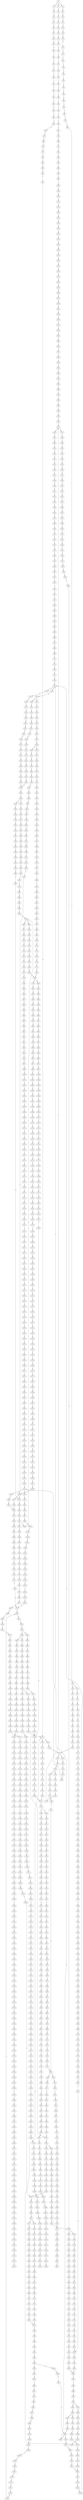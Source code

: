 strict digraph  {
	S0 -> S1 [ label = T ];
	S0 -> S2 [ label = G ];
	S0 -> S3 [ label = C ];
	S1 -> S4 [ label = C ];
	S2 -> S5 [ label = C ];
	S3 -> S6 [ label = C ];
	S4 -> S7 [ label = T ];
	S5 -> S8 [ label = A ];
	S6 -> S9 [ label = A ];
	S7 -> S10 [ label = C ];
	S8 -> S11 [ label = G ];
	S9 -> S12 [ label = G ];
	S10 -> S13 [ label = T ];
	S11 -> S14 [ label = T ];
	S12 -> S15 [ label = T ];
	S13 -> S16 [ label = C ];
	S14 -> S17 [ label = C ];
	S15 -> S18 [ label = C ];
	S16 -> S19 [ label = T ];
	S17 -> S20 [ label = C ];
	S18 -> S21 [ label = G ];
	S19 -> S22 [ label = C ];
	S20 -> S23 [ label = T ];
	S21 -> S24 [ label = T ];
	S22 -> S25 [ label = G ];
	S23 -> S26 [ label = G ];
	S24 -> S27 [ label = G ];
	S25 -> S28 [ label = G ];
	S26 -> S29 [ label = C ];
	S27 -> S30 [ label = C ];
	S28 -> S31 [ label = T ];
	S29 -> S32 [ label = G ];
	S30 -> S33 [ label = C ];
	S31 -> S34 [ label = C ];
	S32 -> S35 [ label = G ];
	S33 -> S36 [ label = A ];
	S34 -> S37 [ label = T ];
	S35 -> S38 [ label = C ];
	S36 -> S39 [ label = C ];
	S37 -> S40 [ label = C ];
	S38 -> S41 [ label = C ];
	S39 -> S42 [ label = G ];
	S40 -> S43 [ label = G ];
	S41 -> S44 [ label = T ];
	S42 -> S45 [ label = A ];
	S43 -> S46 [ label = G ];
	S44 -> S47 [ label = G ];
	S45 -> S48 [ label = G ];
	S46 -> S49 [ label = T ];
	S47 -> S50 [ label = T ];
	S48 -> S51 [ label = T ];
	S49 -> S52 [ label = T ];
	S50 -> S53 [ label = G ];
	S51 -> S54 [ label = G ];
	S52 -> S55 [ label = C ];
	S53 -> S56 [ label = C ];
	S54 -> S57 [ label = T ];
	S55 -> S58 [ label = A ];
	S56 -> S59 [ label = T ];
	S57 -> S60 [ label = C ];
	S58 -> S61 [ label = A ];
	S59 -> S62 [ label = A ];
	S60 -> S63 [ label = T ];
	S61 -> S64 [ label = G ];
	S62 -> S65 [ label = C ];
	S63 -> S66 [ label = T ];
	S63 -> S67 [ label = C ];
	S64 -> S68 [ label = A ];
	S65 -> S69 [ label = C ];
	S66 -> S70 [ label = C ];
	S67 -> S71 [ label = C ];
	S68 -> S72 [ label = C ];
	S69 -> S73 [ label = T ];
	S70 -> S74 [ label = G ];
	S71 -> S75 [ label = G ];
	S72 -> S76 [ label = C ];
	S73 -> S77 [ label = G ];
	S74 -> S78 [ label = G ];
	S75 -> S79 [ label = T ];
	S76 -> S80 [ label = T ];
	S77 -> S81 [ label = T ];
	S78 -> S82 [ label = T ];
	S79 -> S83 [ label = T ];
	S80 -> S84 [ label = T ];
	S81 -> S85 [ label = C ];
	S82 -> S86 [ label = C ];
	S83 -> S87 [ label = C ];
	S84 -> S88 [ label = T ];
	S85 -> S89 [ label = C ];
	S86 -> S90 [ label = C ];
	S87 -> S91 [ label = C ];
	S88 -> S92 [ label = T ];
	S89 -> S93 [ label = T ];
	S90 -> S94 [ label = T ];
	S91 -> S95 [ label = T ];
	S92 -> S96 [ label = T ];
	S93 -> S97 [ label = T ];
	S94 -> S98 [ label = T ];
	S95 -> S99 [ label = T ];
	S96 -> S100 [ label = G ];
	S97 -> S101 [ label = G ];
	S98 -> S102 [ label = G ];
	S99 -> S103 [ label = A ];
	S100 -> S104 [ label = A ];
	S101 -> S105 [ label = A ];
	S101 -> S106 [ label = T ];
	S102 -> S107 [ label = A ];
	S103 -> S108 [ label = A ];
	S104 -> S109 [ label = A ];
	S105 -> S110 [ label = A ];
	S106 -> S111 [ label = A ];
	S107 -> S112 [ label = A ];
	S108 -> S113 [ label = A ];
	S109 -> S114 [ label = C ];
	S110 -> S115 [ label = C ];
	S111 -> S116 [ label = G ];
	S112 -> S115 [ label = C ];
	S113 -> S117 [ label = C ];
	S114 -> S118 [ label = A ];
	S115 -> S119 [ label = T ];
	S115 -> S120 [ label = A ];
	S116 -> S121 [ label = G ];
	S117 -> S122 [ label = A ];
	S118 -> S123 [ label = G ];
	S119 -> S124 [ label = T ];
	S120 -> S125 [ label = G ];
	S121 -> S126 [ label = A ];
	S122 -> S127 [ label = G ];
	S123 -> S128 [ label = T ];
	S124 -> S129 [ label = C ];
	S125 -> S130 [ label = G ];
	S126 -> S131 [ label = G ];
	S127 -> S132 [ label = G ];
	S128 -> S133 [ label = T ];
	S129 -> S134 [ label = A ];
	S130 -> S135 [ label = G ];
	S130 -> S136 [ label = T ];
	S131 -> S137 [ label = A ];
	S132 -> S138 [ label = T ];
	S133 -> S139 [ label = G ];
	S134 -> S140 [ label = A ];
	S135 -> S141 [ label = T ];
	S136 -> S142 [ label = C ];
	S137 -> S143 [ label = G ];
	S138 -> S144 [ label = C ];
	S139 -> S145 [ label = A ];
	S140 -> S146 [ label = C ];
	S141 -> S147 [ label = C ];
	S142 -> S148 [ label = C ];
	S143 -> S149 [ label = G ];
	S144 -> S150 [ label = T ];
	S145 -> S151 [ label = C ];
	S146 -> S152 [ label = C ];
	S146 -> S153 [ label = T ];
	S147 -> S154 [ label = C ];
	S148 -> S155 [ label = C ];
	S149 -> S156 [ label = T ];
	S150 -> S157 [ label = C ];
	S151 -> S158 [ label = T ];
	S152 -> S159 [ label = G ];
	S153 -> S160 [ label = G ];
	S154 -> S161 [ label = G ];
	S155 -> S162 [ label = T ];
	S156 -> S163 [ label = C ];
	S157 -> S164 [ label = T ];
	S158 -> S165 [ label = G ];
	S159 -> S166 [ label = G ];
	S160 -> S167 [ label = G ];
	S160 -> S168 [ label = C ];
	S161 -> S169 [ label = C ];
	S162 -> S170 [ label = T ];
	S163 -> S171 [ label = C ];
	S164 -> S172 [ label = C ];
	S165 -> S173 [ label = T ];
	S166 -> S174 [ label = C ];
	S167 -> S175 [ label = C ];
	S168 -> S176 [ label = C ];
	S169 -> S177 [ label = C ];
	S170 -> S178 [ label = C ];
	S171 -> S179 [ label = C ];
	S172 -> S180 [ label = C ];
	S173 -> S181 [ label = A ];
	S174 -> S182 [ label = C ];
	S175 -> S183 [ label = C ];
	S176 -> S184 [ label = C ];
	S177 -> S185 [ label = G ];
	S178 -> S186 [ label = T ];
	S178 -> S187 [ label = G ];
	S179 -> S188 [ label = A ];
	S179 -> S189 [ label = G ];
	S180 -> S190 [ label = G ];
	S181 -> S191 [ label = C ];
	S182 -> S192 [ label = C ];
	S183 -> S193 [ label = C ];
	S184 -> S194 [ label = T ];
	S185 -> S195 [ label = C ];
	S185 -> S196 [ label = G ];
	S186 -> S197 [ label = C ];
	S187 -> S198 [ label = C ];
	S188 -> S199 [ label = G ];
	S189 -> S200 [ label = G ];
	S190 -> S201 [ label = T ];
	S191 -> S202 [ label = A ];
	S192 -> S203 [ label = A ];
	S193 -> S204 [ label = A ];
	S194 -> S205 [ label = A ];
	S195 -> S206 [ label = A ];
	S196 -> S207 [ label = A ];
	S197 -> S208 [ label = G ];
	S198 -> S209 [ label = A ];
	S199 -> S210 [ label = A ];
	S200 -> S211 [ label = A ];
	S201 -> S212 [ label = A ];
	S202 -> S213 [ label = C ];
	S203 -> S214 [ label = G ];
	S204 -> S215 [ label = G ];
	S205 -> S216 [ label = G ];
	S206 -> S217 [ label = C ];
	S207 -> S218 [ label = A ];
	S208 -> S219 [ label = T ];
	S209 -> S220 [ label = C ];
	S210 -> S221 [ label = G ];
	S211 -> S222 [ label = G ];
	S212 -> S223 [ label = C ];
	S213 -> S224 [ label = T ];
	S214 -> S225 [ label = T ];
	S215 -> S226 [ label = G ];
	S216 -> S227 [ label = G ];
	S217 -> S228 [ label = G ];
	S218 -> S229 [ label = C ];
	S219 -> S230 [ label = A ];
	S220 -> S231 [ label = G ];
	S221 -> S232 [ label = C ];
	S222 -> S233 [ label = G ];
	S223 -> S234 [ label = A ];
	S224 -> S235 [ label = T ];
	S225 -> S236 [ label = T ];
	S226 -> S237 [ label = T ];
	S227 -> S238 [ label = T ];
	S228 -> S239 [ label = C ];
	S229 -> S240 [ label = T ];
	S230 -> S241 [ label = C ];
	S231 -> S242 [ label = T ];
	S232 -> S243 [ label = C ];
	S233 -> S244 [ label = C ];
	S234 -> S245 [ label = T ];
	S235 -> S246 [ label = G ];
	S236 -> S247 [ label = G ];
	S237 -> S248 [ label = G ];
	S238 -> S249 [ label = G ];
	S239 -> S250 [ label = G ];
	S240 -> S251 [ label = G ];
	S241 -> S252 [ label = G ];
	S242 -> S253 [ label = G ];
	S243 -> S254 [ label = A ];
	S244 -> S255 [ label = G ];
	S245 -> S256 [ label = G ];
	S246 -> S257 [ label = G ];
	S247 -> S258 [ label = T ];
	S248 -> S259 [ label = C ];
	S248 -> S260 [ label = G ];
	S249 -> S261 [ label = T ];
	S250 -> S262 [ label = C ];
	S251 -> S263 [ label = C ];
	S252 -> S264 [ label = G ];
	S253 -> S265 [ label = G ];
	S254 -> S266 [ label = C ];
	S255 -> S267 [ label = T ];
	S256 -> S268 [ label = G ];
	S257 -> S269 [ label = A ];
	S258 -> S270 [ label = G ];
	S259 -> S271 [ label = G ];
	S260 -> S272 [ label = G ];
	S261 -> S273 [ label = G ];
	S262 -> S274 [ label = A ];
	S263 -> S275 [ label = A ];
	S264 -> S276 [ label = C ];
	S265 -> S277 [ label = C ];
	S266 -> S278 [ label = G ];
	S267 -> S279 [ label = G ];
	S268 -> S280 [ label = C ];
	S269 -> S281 [ label = G ];
	S270 -> S282 [ label = C ];
	S271 -> S283 [ label = C ];
	S272 -> S284 [ label = C ];
	S273 -> S285 [ label = C ];
	S274 -> S286 [ label = G ];
	S275 -> S287 [ label = A ];
	S276 -> S288 [ label = T ];
	S277 -> S289 [ label = G ];
	S278 -> S290 [ label = G ];
	S279 -> S291 [ label = G ];
	S280 -> S292 [ label = G ];
	S281 -> S293 [ label = A ];
	S282 -> S294 [ label = G ];
	S283 -> S295 [ label = G ];
	S284 -> S296 [ label = T ];
	S285 -> S297 [ label = G ];
	S286 -> S298 [ label = C ];
	S287 -> S299 [ label = C ];
	S288 -> S300 [ label = A ];
	S289 -> S301 [ label = T ];
	S290 -> S302 [ label = T ];
	S291 -> S303 [ label = T ];
	S292 -> S304 [ label = C ];
	S293 -> S305 [ label = C ];
	S294 -> S306 [ label = T ];
	S295 -> S307 [ label = T ];
	S296 -> S308 [ label = T ];
	S297 -> S309 [ label = T ];
	S298 -> S310 [ label = C ];
	S299 -> S311 [ label = C ];
	S300 -> S312 [ label = C ];
	S301 -> S313 [ label = C ];
	S302 -> S314 [ label = T ];
	S303 -> S315 [ label = A ];
	S304 -> S316 [ label = C ];
	S305 -> S317 [ label = C ];
	S306 -> S318 [ label = C ];
	S307 -> S319 [ label = C ];
	S308 -> S320 [ label = C ];
	S309 -> S321 [ label = C ];
	S310 -> S322 [ label = G ];
	S311 -> S323 [ label = A ];
	S312 -> S324 [ label = T ];
	S313 -> S325 [ label = C ];
	S314 -> S326 [ label = A ];
	S315 -> S327 [ label = T ];
	S316 -> S328 [ label = C ];
	S317 -> S329 [ label = C ];
	S318 -> S330 [ label = G ];
	S319 -> S331 [ label = G ];
	S320 -> S332 [ label = G ];
	S321 -> S333 [ label = G ];
	S322 -> S334 [ label = G ];
	S323 -> S335 [ label = G ];
	S324 -> S336 [ label = G ];
	S325 -> S337 [ label = C ];
	S326 -> S338 [ label = C ];
	S327 -> S339 [ label = G ];
	S328 -> S340 [ label = C ];
	S329 -> S341 [ label = C ];
	S330 -> S342 [ label = A ];
	S331 -> S343 [ label = T ];
	S332 -> S344 [ label = A ];
	S333 -> S342 [ label = A ];
	S334 -> S345 [ label = C ];
	S334 -> S346 [ label = T ];
	S335 -> S347 [ label = A ];
	S336 -> S348 [ label = G ];
	S337 -> S349 [ label = C ];
	S338 -> S350 [ label = T ];
	S339 -> S351 [ label = A ];
	S340 -> S352 [ label = C ];
	S341 -> S353 [ label = C ];
	S342 -> S354 [ label = A ];
	S343 -> S355 [ label = G ];
	S344 -> S356 [ label = A ];
	S345 -> S357 [ label = A ];
	S346 -> S358 [ label = G ];
	S347 -> S359 [ label = A ];
	S348 -> S360 [ label = T ];
	S349 -> S361 [ label = A ];
	S350 -> S362 [ label = G ];
	S351 -> S363 [ label = G ];
	S352 -> S364 [ label = A ];
	S353 -> S365 [ label = C ];
	S354 -> S366 [ label = C ];
	S355 -> S367 [ label = C ];
	S356 -> S368 [ label = C ];
	S357 -> S369 [ label = C ];
	S358 -> S370 [ label = G ];
	S359 -> S371 [ label = C ];
	S360 -> S372 [ label = G ];
	S361 -> S373 [ label = C ];
	S362 -> S374 [ label = C ];
	S363 -> S375 [ label = C ];
	S364 -> S376 [ label = C ];
	S365 -> S377 [ label = T ];
	S366 -> S378 [ label = C ];
	S366 -> S379 [ label = A ];
	S367 -> S380 [ label = A ];
	S368 -> S381 [ label = A ];
	S369 -> S382 [ label = T ];
	S370 -> S383 [ label = A ];
	S371 -> S384 [ label = A ];
	S372 -> S385 [ label = C ];
	S373 -> S386 [ label = T ];
	S374 -> S387 [ label = A ];
	S375 -> S388 [ label = G ];
	S376 -> S389 [ label = T ];
	S377 -> S390 [ label = T ];
	S378 -> S391 [ label = T ];
	S379 -> S392 [ label = C ];
	S380 -> S393 [ label = T ];
	S381 -> S394 [ label = C ];
	S382 -> S395 [ label = T ];
	S383 -> S396 [ label = A ];
	S384 -> S397 [ label = G ];
	S385 -> S398 [ label = T ];
	S386 -> S399 [ label = T ];
	S387 -> S400 [ label = G ];
	S388 -> S401 [ label = G ];
	S389 -> S402 [ label = T ];
	S390 -> S403 [ label = C ];
	S391 -> S404 [ label = T ];
	S392 -> S405 [ label = C ];
	S393 -> S406 [ label = C ];
	S394 -> S407 [ label = G ];
	S395 -> S408 [ label = C ];
	S396 -> S409 [ label = G ];
	S397 -> S410 [ label = C ];
	S398 -> S411 [ label = A ];
	S399 -> S412 [ label = G ];
	S400 -> S413 [ label = A ];
	S401 -> S414 [ label = T ];
	S402 -> S415 [ label = T ];
	S403 -> S416 [ label = A ];
	S404 -> S417 [ label = C ];
	S405 -> S418 [ label = C ];
	S406 -> S419 [ label = C ];
	S407 -> S420 [ label = C ];
	S408 -> S421 [ label = A ];
	S409 -> S422 [ label = A ];
	S410 -> S423 [ label = C ];
	S411 -> S424 [ label = C ];
	S412 -> S425 [ label = A ];
	S413 -> S426 [ label = C ];
	S414 -> S427 [ label = C ];
	S415 -> S428 [ label = A ];
	S416 -> S429 [ label = G ];
	S417 -> S430 [ label = G ];
	S418 -> S431 [ label = G ];
	S419 -> S432 [ label = G ];
	S420 -> S433 [ label = G ];
	S421 -> S434 [ label = G ];
	S422 -> S435 [ label = A ];
	S423 -> S436 [ label = G ];
	S424 -> S437 [ label = T ];
	S425 -> S438 [ label = G ];
	S426 -> S439 [ label = G ];
	S427 -> S440 [ label = G ];
	S428 -> S441 [ label = G ];
	S429 -> S442 [ label = A ];
	S430 -> S443 [ label = T ];
	S431 -> S444 [ label = T ];
	S432 -> S445 [ label = C ];
	S433 -> S446 [ label = C ];
	S434 -> S447 [ label = C ];
	S435 -> S448 [ label = C ];
	S436 -> S449 [ label = T ];
	S437 -> S450 [ label = G ];
	S438 -> S451 [ label = C ];
	S439 -> S452 [ label = G ];
	S440 -> S453 [ label = C ];
	S441 -> S454 [ label = C ];
	S442 -> S455 [ label = G ];
	S443 -> S456 [ label = A ];
	S444 -> S457 [ label = A ];
	S445 -> S458 [ label = A ];
	S446 -> S459 [ label = A ];
	S447 -> S460 [ label = C ];
	S448 -> S461 [ label = G ];
	S449 -> S462 [ label = C ];
	S450 -> S463 [ label = T ];
	S451 -> S464 [ label = C ];
	S452 -> S465 [ label = A ];
	S453 -> S466 [ label = A ];
	S454 -> S467 [ label = C ];
	S455 -> S468 [ label = G ];
	S456 -> S469 [ label = C ];
	S457 -> S470 [ label = C ];
	S458 -> S471 [ label = C ];
	S459 -> S472 [ label = C ];
	S460 -> S473 [ label = G ];
	S461 -> S474 [ label = G ];
	S462 -> S475 [ label = C ];
	S463 -> S476 [ label = A ];
	S464 -> S477 [ label = G ];
	S465 -> S478 [ label = C ];
	S466 -> S479 [ label = C ];
	S467 -> S480 [ label = G ];
	S468 -> S481 [ label = T ];
	S469 -> S482 [ label = T ];
	S470 -> S483 [ label = G ];
	S471 -> S484 [ label = G ];
	S472 -> S485 [ label = G ];
	S473 -> S486 [ label = C ];
	S474 -> S487 [ label = C ];
	S475 -> S488 [ label = T ];
	S476 -> S489 [ label = A ];
	S477 -> S490 [ label = C ];
	S478 -> S491 [ label = A ];
	S479 -> S492 [ label = G ];
	S480 -> S493 [ label = T ];
	S481 -> S494 [ label = C ];
	S482 -> S495 [ label = T ];
	S483 -> S496 [ label = T ];
	S484 -> S497 [ label = T ];
	S485 -> S498 [ label = T ];
	S486 -> S499 [ label = C ];
	S487 -> S500 [ label = A ];
	S488 -> S501 [ label = C ];
	S489 -> S502 [ label = C ];
	S490 -> S503 [ label = C ];
	S491 -> S504 [ label = C ];
	S492 -> S505 [ label = C ];
	S493 -> S506 [ label = C ];
	S494 -> S507 [ label = C ];
	S495 -> S508 [ label = C ];
	S496 -> S509 [ label = C ];
	S497 -> S510 [ label = C ];
	S498 -> S511 [ label = C ];
	S499 -> S512 [ label = C ];
	S500 -> S513 [ label = C ];
	S501 -> S514 [ label = T ];
	S502 -> S515 [ label = A ];
	S503 -> S516 [ label = C ];
	S504 -> S517 [ label = A ];
	S505 -> S518 [ label = G ];
	S506 -> S519 [ label = C ];
	S507 -> S520 [ label = C ];
	S508 -> S521 [ label = A ];
	S509 -> S522 [ label = C ];
	S510 -> S523 [ label = G ];
	S511 -> S524 [ label = C ];
	S512 -> S525 [ label = C ];
	S513 -> S526 [ label = C ];
	S513 -> S527 [ label = T ];
	S514 -> S528 [ label = G ];
	S515 -> S529 [ label = C ];
	S516 -> S530 [ label = C ];
	S517 -> S531 [ label = C ];
	S518 -> S532 [ label = C ];
	S519 -> S533 [ label = C ];
	S520 -> S534 [ label = T ];
	S521 -> S535 [ label = A ];
	S522 -> S536 [ label = A ];
	S523 -> S537 [ label = A ];
	S524 -> S538 [ label = A ];
	S525 -> S539 [ label = T ];
	S526 -> S540 [ label = G ];
	S527 -> S541 [ label = G ];
	S528 -> S542 [ label = T ];
	S529 -> S543 [ label = A ];
	S530 -> S539 [ label = T ];
	S531 -> S544 [ label = C ];
	S532 -> S545 [ label = G ];
	S533 -> S546 [ label = A ];
	S534 -> S547 [ label = T ];
	S535 -> S548 [ label = G ];
	S536 -> S549 [ label = G ];
	S537 -> S550 [ label = G ];
	S538 -> S551 [ label = G ];
	S539 -> S552 [ label = T ];
	S539 -> S553 [ label = C ];
	S540 -> S554 [ label = G ];
	S541 -> S555 [ label = G ];
	S542 -> S556 [ label = C ];
	S543 -> S557 [ label = C ];
	S544 -> S558 [ label = T ];
	S545 -> S559 [ label = G ];
	S546 -> S560 [ label = C ];
	S547 -> S178 [ label = C ];
	S548 -> S561 [ label = C ];
	S549 -> S562 [ label = C ];
	S550 -> S563 [ label = C ];
	S551 -> S564 [ label = C ];
	S552 -> S565 [ label = C ];
	S553 -> S566 [ label = C ];
	S554 -> S567 [ label = G ];
	S555 -> S568 [ label = G ];
	S556 -> S569 [ label = G ];
	S557 -> S570 [ label = G ];
	S558 -> S571 [ label = C ];
	S559 -> S572 [ label = C ];
	S560 -> S573 [ label = C ];
	S561 -> S574 [ label = G ];
	S562 -> S575 [ label = G ];
	S563 -> S576 [ label = G ];
	S564 -> S577 [ label = T ];
	S564 -> S575 [ label = G ];
	S565 -> S578 [ label = A ];
	S566 -> S579 [ label = A ];
	S567 -> S580 [ label = A ];
	S568 -> S581 [ label = A ];
	S569 -> S582 [ label = T ];
	S570 -> S583 [ label = C ];
	S571 -> S584 [ label = T ];
	S572 -> S585 [ label = T ];
	S573 -> S586 [ label = A ];
	S574 -> S587 [ label = A ];
	S575 -> S588 [ label = A ];
	S576 -> S589 [ label = A ];
	S577 -> S590 [ label = T ];
	S578 -> S591 [ label = C ];
	S579 -> S592 [ label = C ];
	S580 -> S593 [ label = A ];
	S581 -> S594 [ label = A ];
	S582 -> S595 [ label = G ];
	S583 -> S596 [ label = T ];
	S584 -> S597 [ label = A ];
	S585 -> S598 [ label = G ];
	S586 -> S599 [ label = C ];
	S587 -> S600 [ label = G ];
	S588 -> S601 [ label = G ];
	S589 -> S602 [ label = G ];
	S590 -> S603 [ label = C ];
	S591 -> S604 [ label = G ];
	S592 -> S605 [ label = C ];
	S593 -> S606 [ label = T ];
	S594 -> S607 [ label = C ];
	S595 -> S608 [ label = G ];
	S596 -> S609 [ label = C ];
	S597 -> S610 [ label = G ];
	S598 -> S611 [ label = G ];
	S599 -> S612 [ label = C ];
	S600 -> S613 [ label = T ];
	S601 -> S614 [ label = T ];
	S602 -> S615 [ label = T ];
	S603 -> S616 [ label = A ];
	S604 -> S617 [ label = C ];
	S605 -> S618 [ label = C ];
	S606 -> S619 [ label = T ];
	S607 -> S620 [ label = T ];
	S608 -> S621 [ label = T ];
	S609 -> S622 [ label = C ];
	S610 -> S623 [ label = A ];
	S611 -> S624 [ label = A ];
	S612 -> S625 [ label = G ];
	S613 -> S626 [ label = C ];
	S614 -> S627 [ label = C ];
	S615 -> S628 [ label = C ];
	S616 -> S629 [ label = C ];
	S617 -> S630 [ label = T ];
	S618 -> S631 [ label = G ];
	S619 -> S632 [ label = G ];
	S620 -> S633 [ label = G ];
	S621 -> S634 [ label = A ];
	S622 -> S635 [ label = T ];
	S623 -> S636 [ label = A ];
	S624 -> S637 [ label = A ];
	S625 -> S638 [ label = A ];
	S626 -> S639 [ label = C ];
	S627 -> S640 [ label = C ];
	S627 -> S641 [ label = T ];
	S628 -> S642 [ label = G ];
	S629 -> S643 [ label = G ];
	S630 -> S644 [ label = C ];
	S631 -> S645 [ label = C ];
	S632 -> S646 [ label = A ];
	S633 -> S647 [ label = G ];
	S635 -> S648 [ label = A ];
	S636 -> S649 [ label = C ];
	S637 -> S650 [ label = T ];
	S638 -> S651 [ label = T ];
	S639 -> S652 [ label = C ];
	S640 -> S652 [ label = C ];
	S641 -> S653 [ label = C ];
	S642 -> S654 [ label = A ];
	S643 -> S655 [ label = C ];
	S644 -> S656 [ label = C ];
	S645 -> S657 [ label = C ];
	S646 -> S658 [ label = A ];
	S647 -> S659 [ label = A ];
	S648 -> S660 [ label = G ];
	S649 -> S661 [ label = G ];
	S650 -> S662 [ label = G ];
	S651 -> S663 [ label = C ];
	S652 -> S664 [ label = T ];
	S652 -> S665 [ label = G ];
	S653 -> S666 [ label = G ];
	S654 -> S667 [ label = A ];
	S655 -> S668 [ label = C ];
	S656 -> S669 [ label = G ];
	S657 -> S670 [ label = G ];
	S658 -> S671 [ label = C ];
	S659 -> S672 [ label = C ];
	S660 -> S673 [ label = A ];
	S661 -> S674 [ label = A ];
	S662 -> S675 [ label = G ];
	S663 -> S676 [ label = G ];
	S664 -> S677 [ label = C ];
	S665 -> S678 [ label = C ];
	S666 -> S679 [ label = T ];
	S667 -> S680 [ label = C ];
	S668 -> S681 [ label = C ];
	S669 -> S682 [ label = G ];
	S670 -> S683 [ label = G ];
	S671 -> S684 [ label = C ];
	S672 -> S685 [ label = C ];
	S673 -> S686 [ label = A ];
	S674 -> S687 [ label = G ];
	S675 -> S688 [ label = G ];
	S676 -> S689 [ label = G ];
	S677 -> S690 [ label = C ];
	S678 -> S691 [ label = C ];
	S679 -> S692 [ label = C ];
	S680 -> S693 [ label = C ];
	S681 -> S694 [ label = T ];
	S682 -> S695 [ label = T ];
	S683 -> S696 [ label = T ];
	S684 -> S697 [ label = C ];
	S685 -> S698 [ label = C ];
	S686 -> S699 [ label = C ];
	S687 -> S700 [ label = G ];
	S688 -> S701 [ label = G ];
	S689 -> S702 [ label = T ];
	S690 -> S703 [ label = G ];
	S691 -> S704 [ label = T ];
	S692 -> S705 [ label = T ];
	S693 -> S706 [ label = T ];
	S694 -> S707 [ label = T ];
	S695 -> S708 [ label = T ];
	S696 -> S709 [ label = C ];
	S697 -> S710 [ label = G ];
	S698 -> S711 [ label = G ];
	S699 -> S712 [ label = T ];
	S700 -> S713 [ label = T ];
	S701 -> S714 [ label = T ];
	S702 -> S715 [ label = T ];
	S703 -> S716 [ label = G ];
	S704 -> S717 [ label = G ];
	S705 -> S718 [ label = G ];
	S706 -> S719 [ label = G ];
	S707 -> S720 [ label = C ];
	S708 -> S721 [ label = G ];
	S709 -> S722 [ label = C ];
	S710 -> S723 [ label = T ];
	S711 -> S724 [ label = T ];
	S712 -> S725 [ label = T ];
	S713 -> S726 [ label = G ];
	S714 -> S727 [ label = C ];
	S715 -> S728 [ label = C ];
	S716 -> S729 [ label = T ];
	S717 -> S730 [ label = T ];
	S718 -> S731 [ label = T ];
	S719 -> S732 [ label = T ];
	S720 -> S733 [ label = A ];
	S721 -> S734 [ label = C ];
	S722 -> S735 [ label = C ];
	S723 -> S736 [ label = C ];
	S724 -> S737 [ label = C ];
	S725 -> S738 [ label = C ];
	S726 -> S739 [ label = T ];
	S727 -> S740 [ label = C ];
	S728 -> S741 [ label = C ];
	S729 -> S742 [ label = C ];
	S730 -> S743 [ label = C ];
	S731 -> S744 [ label = T ];
	S732 -> S745 [ label = C ];
	S733 -> S746 [ label = T ];
	S734 -> S747 [ label = A ];
	S735 -> S748 [ label = A ];
	S736 -> S749 [ label = T ];
	S737 -> S750 [ label = T ];
	S738 -> S751 [ label = A ];
	S739 -> S752 [ label = C ];
	S740 -> S753 [ label = G ];
	S741 -> S754 [ label = A ];
	S742 -> S755 [ label = T ];
	S743 -> S756 [ label = G ];
	S744 -> S757 [ label = C ];
	S745 -> S758 [ label = G ];
	S746 -> S759 [ label = C ];
	S747 -> S760 [ label = C ];
	S748 -> S761 [ label = G ];
	S749 -> S762 [ label = C ];
	S750 -> S763 [ label = C ];
	S751 -> S764 [ label = A ];
	S752 -> S765 [ label = C ];
	S753 -> S766 [ label = C ];
	S754 -> S767 [ label = G ];
	S755 -> S768 [ label = G ];
	S756 -> S769 [ label = C ];
	S757 -> S770 [ label = C ];
	S758 -> S771 [ label = C ];
	S759 -> S772 [ label = C ];
	S760 -> S773 [ label = T ];
	S761 -> S774 [ label = T ];
	S762 -> S775 [ label = G ];
	S763 -> S775 [ label = G ];
	S764 -> S146 [ label = C ];
	S765 -> S776 [ label = C ];
	S766 -> S777 [ label = C ];
	S767 -> S778 [ label = T ];
	S768 -> S779 [ label = G ];
	S769 -> S780 [ label = G ];
	S770 -> S781 [ label = G ];
	S771 -> S782 [ label = G ];
	S772 -> S783 [ label = A ];
	S773 -> S784 [ label = G ];
	S774 -> S785 [ label = G ];
	S775 -> S786 [ label = G ];
	S776 -> S787 [ label = T ];
	S777 -> S185 [ label = G ];
	S778 -> S788 [ label = G ];
	S779 -> S789 [ label = A ];
	S780 -> S790 [ label = C ];
	S781 -> S791 [ label = T ];
	S782 -> S790 [ label = C ];
	S783 -> S792 [ label = G ];
	S784 -> S793 [ label = G ];
	S785 -> S794 [ label = G ];
	S786 -> S795 [ label = C ];
	S787 -> S796 [ label = G ];
	S788 -> S797 [ label = G ];
	S789 -> S798 [ label = G ];
	S790 -> S799 [ label = G ];
	S790 -> S800 [ label = A ];
	S791 -> S801 [ label = G ];
	S792 -> S802 [ label = A ];
	S793 -> S803 [ label = T ];
	S794 -> S804 [ label = T ];
	S795 -> S805 [ label = A ];
	S796 -> S806 [ label = T ];
	S797 -> S807 [ label = T ];
	S798 -> S808 [ label = G ];
	S799 -> S809 [ label = A ];
	S800 -> S810 [ label = A ];
	S801 -> S811 [ label = G ];
	S802 -> S812 [ label = A ];
	S803 -> S813 [ label = C ];
	S804 -> S814 [ label = C ];
	S805 -> S815 [ label = C ];
	S806 -> S816 [ label = C ];
	S807 -> S817 [ label = C ];
	S808 -> S818 [ label = G ];
	S809 -> S819 [ label = G ];
	S810 -> S820 [ label = C ];
	S811 -> S821 [ label = C ];
	S812 -> S822 [ label = C ];
	S813 -> S823 [ label = G ];
	S814 -> S824 [ label = G ];
	S815 -> S825 [ label = C ];
	S816 -> S826 [ label = C ];
	S817 -> S824 [ label = G ];
	S818 -> S827 [ label = T ];
	S819 -> S828 [ label = C ];
	S820 -> S829 [ label = C ];
	S821 -> S830 [ label = C ];
	S822 -> S831 [ label = C ];
	S823 -> S832 [ label = T ];
	S824 -> S833 [ label = T ];
	S825 -> S834 [ label = G ];
	S826 -> S835 [ label = T ];
	S827 -> S836 [ label = G ];
	S828 -> S837 [ label = A ];
	S829 -> S838 [ label = C ];
	S830 -> S839 [ label = C ];
	S831 -> S840 [ label = A ];
	S831 -> S841 [ label = G ];
	S832 -> S842 [ label = C ];
	S833 -> S843 [ label = C ];
	S834 -> S844 [ label = A ];
	S835 -> S845 [ label = A ];
	S836 -> S846 [ label = T ];
	S837 -> S847 [ label = G ];
	S838 -> S848 [ label = G ];
	S839 -> S849 [ label = G ];
	S840 -> S850 [ label = G ];
	S840 -> S851 [ label = C ];
	S841 -> S852 [ label = G ];
	S842 -> S853 [ label = C ];
	S843 -> S854 [ label = C ];
	S844 -> S855 [ label = G ];
	S844 -> S856 [ label = A ];
	S845 -> S857 [ label = C ];
	S846 -> S858 [ label = T ];
	S847 -> S859 [ label = T ];
	S848 -> S860 [ label = T ];
	S849 -> S861 [ label = T ];
	S850 -> S862 [ label = A ];
	S851 -> S863 [ label = C ];
	S852 -> S864 [ label = A ];
	S853 -> S865 [ label = G ];
	S854 -> S865 [ label = G ];
	S855 -> S866 [ label = T ];
	S856 -> S867 [ label = T ];
	S857 -> S868 [ label = T ];
	S858 -> S869 [ label = C ];
	S859 -> S870 [ label = G ];
	S860 -> S871 [ label = A ];
	S861 -> S872 [ label = C ];
	S862 -> S873 [ label = C ];
	S863 -> S874 [ label = A ];
	S864 -> S875 [ label = C ];
	S865 -> S876 [ label = T ];
	S866 -> S877 [ label = C ];
	S867 -> S878 [ label = G ];
	S868 -> S879 [ label = A ];
	S869 -> S880 [ label = C ];
	S870 -> S881 [ label = C ];
	S871 -> S882 [ label = C ];
	S872 -> S883 [ label = C ];
	S873 -> S884 [ label = T ];
	S874 -> S885 [ label = C ];
	S875 -> S886 [ label = G ];
	S876 -> S887 [ label = C ];
	S877 -> S888 [ label = C ];
	S878 -> S889 [ label = T ];
	S879 -> S890 [ label = C ];
	S880 -> S891 [ label = A ];
	S881 -> S892 [ label = A ];
	S882 -> S893 [ label = A ];
	S883 -> S894 [ label = A ];
	S884 -> S895 [ label = C ];
	S885 -> S896 [ label = C ];
	S886 -> S897 [ label = C ];
	S887 -> S898 [ label = A ];
	S888 -> S899 [ label = A ];
	S888 -> S900 [ label = T ];
	S889 -> S901 [ label = A ];
	S890 -> S902 [ label = C ];
	S891 -> S903 [ label = G ];
	S892 -> S904 [ label = A ];
	S893 -> S905 [ label = G ];
	S894 -> S906 [ label = G ];
	S895 -> S907 [ label = C ];
	S896 -> S908 [ label = C ];
	S897 -> S909 [ label = C ];
	S898 -> S910 [ label = C ];
	S899 -> S911 [ label = G ];
	S900 -> S912 [ label = C ];
	S901 -> S913 [ label = G ];
	S902 -> S914 [ label = A ];
	S903 -> S915 [ label = C ];
	S904 -> S916 [ label = C ];
	S905 -> S917 [ label = C ];
	S906 -> S918 [ label = T ];
	S907 -> S919 [ label = C ];
	S908 -> S920 [ label = C ];
	S909 -> S921 [ label = C ];
	S910 -> S922 [ label = C ];
	S911 -> S923 [ label = T ];
	S911 -> S924 [ label = C ];
	S912 -> S925 [ label = G ];
	S913 -> S926 [ label = T ];
	S914 -> S927 [ label = G ];
	S915 -> S928 [ label = A ];
	S916 -> S929 [ label = A ];
	S917 -> S930 [ label = A ];
	S918 -> S931 [ label = A ];
	S919 -> S932 [ label = A ];
	S920 -> S933 [ label = T ];
	S921 -> S934 [ label = A ];
	S922 -> S935 [ label = C ];
	S922 -> S936 [ label = G ];
	S923 -> S937 [ label = A ];
	S924 -> S938 [ label = T ];
	S925 -> S939 [ label = A ];
	S926 -> S940 [ label = T ];
	S927 -> S941 [ label = G ];
	S928 -> S942 [ label = G ];
	S929 -> S943 [ label = G ];
	S930 -> S944 [ label = G ];
	S931 -> S945 [ label = G ];
	S932 -> S946 [ label = T ];
	S933 -> S947 [ label = T ];
	S934 -> S948 [ label = T ];
	S935 -> S949 [ label = T ];
	S936 -> S950 [ label = A ];
	S937 -> S951 [ label = G ];
	S938 -> S952 [ label = T ];
	S939 -> S953 [ label = A ];
	S940 -> S954 [ label = T ];
	S941 -> S955 [ label = A ];
	S942 -> S956 [ label = A ];
	S943 -> S957 [ label = C ];
	S944 -> S958 [ label = G ];
	S945 -> S959 [ label = C ];
	S946 -> S960 [ label = C ];
	S947 -> S961 [ label = C ];
	S948 -> S962 [ label = C ];
	S949 -> S963 [ label = G ];
	S950 -> S964 [ label = A ];
	S950 -> S965 [ label = G ];
	S951 -> S966 [ label = G ];
	S952 -> S603 [ label = C ];
	S953 -> S967 [ label = C ];
	S954 -> S968 [ label = C ];
	S955 -> S969 [ label = G ];
	S956 -> S970 [ label = T ];
	S957 -> S971 [ label = T ];
	S958 -> S972 [ label = T ];
	S959 -> S973 [ label = T ];
	S960 -> S974 [ label = T ];
	S961 -> S975 [ label = C ];
	S961 -> S976 [ label = G ];
	S962 -> S977 [ label = G ];
	S963 -> S978 [ label = T ];
	S964 -> S979 [ label = T ];
	S965 -> S980 [ label = T ];
	S966 -> S981 [ label = G ];
	S967 -> S982 [ label = T ];
	S968 -> S983 [ label = A ];
	S969 -> S984 [ label = A ];
	S970 -> S985 [ label = A ];
	S971 -> S986 [ label = A ];
	S972 -> S987 [ label = G ];
	S973 -> S988 [ label = C ];
	S974 -> S989 [ label = G ];
	S975 -> S990 [ label = T ];
	S976 -> S991 [ label = A ];
	S977 -> S992 [ label = T ];
	S978 -> S993 [ label = C ];
	S979 -> S994 [ label = C ];
	S980 -> S995 [ label = C ];
	S981 -> S996 [ label = T ];
	S982 -> S997 [ label = T ];
	S983 -> S998 [ label = C ];
	S984 -> S999 [ label = G ];
	S985 -> S1000 [ label = A ];
	S986 -> S1001 [ label = C ];
	S987 -> S1002 [ label = C ];
	S988 -> S1003 [ label = C ];
	S989 -> S1004 [ label = C ];
	S990 -> S1005 [ label = G ];
	S991 -> S1006 [ label = T ];
	S992 -> S1007 [ label = C ];
	S993 -> S1008 [ label = C ];
	S994 -> S1009 [ label = C ];
	S995 -> S888 [ label = C ];
	S996 -> S1010 [ label = C ];
	S997 -> S1011 [ label = C ];
	S998 -> S1012 [ label = T ];
	S999 -> S1013 [ label = T ];
	S1000 -> S1014 [ label = A ];
	S1001 -> S1015 [ label = G ];
	S1002 -> S1016 [ label = A ];
	S1003 -> S1017 [ label = A ];
	S1004 -> S1018 [ label = C ];
	S1005 -> S1019 [ label = T ];
	S1006 -> S1020 [ label = C ];
	S1007 -> S1021 [ label = C ];
	S1008 -> S1022 [ label = T ];
	S1009 -> S1023 [ label = T ];
	S1010 -> S1024 [ label = A ];
	S1011 -> S1025 [ label = A ];
	S1012 -> S1026 [ label = C ];
	S1013 -> S1027 [ label = C ];
	S1014 -> S1028 [ label = A ];
	S1015 -> S1029 [ label = A ];
	S1016 -> S1030 [ label = C ];
	S1017 -> S1031 [ label = C ];
	S1018 -> S1032 [ label = A ];
	S1019 -> S1033 [ label = C ];
	S1020 -> S1034 [ label = G ];
	S1021 -> S1035 [ label = T ];
	S1022 -> S1036 [ label = T ];
	S1023 -> S1037 [ label = C ];
	S1024 -> S1038 [ label = C ];
	S1025 -> S1039 [ label = A ];
	S1026 -> S1040 [ label = C ];
	S1027 -> S1041 [ label = A ];
	S1028 -> S1042 [ label = A ];
	S1029 -> S1043 [ label = G ];
	S1030 -> S1044 [ label = G ];
	S1031 -> S1045 [ label = C ];
	S1032 -> S1046 [ label = G ];
	S1033 -> S1047 [ label = C ];
	S1034 -> S1048 [ label = T ];
	S1035 -> S1049 [ label = C ];
	S1036 -> S101 [ label = G ];
	S1037 -> S1050 [ label = G ];
	S1038 -> S1051 [ label = T ];
	S1039 -> S146 [ label = C ];
	S1040 -> S1052 [ label = T ];
	S1041 -> S1053 [ label = G ];
	S1042 -> S1054 [ label = C ];
	S1043 -> S1055 [ label = A ];
	S1044 -> S1056 [ label = C ];
	S1045 -> S1057 [ label = G ];
	S1046 -> S1058 [ label = T ];
	S1047 -> S1059 [ label = T ];
	S1048 -> S1060 [ label = T ];
	S1049 -> S1061 [ label = T ];
	S1050 -> S1062 [ label = A ];
	S1051 -> S1063 [ label = C ];
	S1052 -> S1064 [ label = T ];
	S1053 -> S1065 [ label = G ];
	S1054 -> S1066 [ label = T ];
	S1055 -> S1067 [ label = A ];
	S1056 -> S1068 [ label = G ];
	S1057 -> S1069 [ label = G ];
	S1058 -> S1070 [ label = C ];
	S1059 -> S1071 [ label = T ];
	S1060 -> S1072 [ label = T ];
	S1061 -> S1073 [ label = T ];
	S1062 -> S1074 [ label = A ];
	S1063 -> S1075 [ label = G ];
	S1064 -> S1076 [ label = T ];
	S1065 -> S1077 [ label = A ];
	S1066 -> S1078 [ label = T ];
	S1067 -> S1079 [ label = C ];
	S1068 -> S1080 [ label = G ];
	S1069 -> S1081 [ label = A ];
	S1070 -> S1082 [ label = G ];
	S1071 -> S101 [ label = G ];
	S1072 -> S1083 [ label = G ];
	S1073 -> S1084 [ label = C ];
	S1074 -> S1085 [ label = C ];
	S1075 -> S1086 [ label = C ];
	S1076 -> S1087 [ label = C ];
	S1077 -> S1088 [ label = C ];
	S1078 -> S1089 [ label = T ];
	S1079 -> S1090 [ label = T ];
	S1080 -> S1091 [ label = T ];
	S1081 -> S1092 [ label = C ];
	S1082 -> S1093 [ label = T ];
	S1083 -> S1094 [ label = T ];
	S1084 -> S1095 [ label = T ];
	S1085 -> S982 [ label = T ];
	S1086 -> S1096 [ label = T ];
	S1087 -> S1097 [ label = A ];
	S1088 -> S1098 [ label = C ];
	S1089 -> S1099 [ label = G ];
	S1090 -> S1100 [ label = G ];
	S1091 -> S1101 [ label = G ];
	S1092 -> S1102 [ label = G ];
	S1093 -> S1103 [ label = A ];
	S1094 -> S1104 [ label = A ];
	S1095 -> S1105 [ label = C ];
	S1096 -> S1106 [ label = T ];
	S1097 -> S1107 [ label = T ];
	S1098 -> S1108 [ label = A ];
	S1099 -> S1109 [ label = C ];
	S1100 -> S1110 [ label = G ];
	S1101 -> S1111 [ label = C ];
	S1102 -> S1112 [ label = T ];
	S1103 -> S1113 [ label = A ];
	S1104 -> S1114 [ label = G ];
	S1105 -> S1115 [ label = G ];
	S1106 -> S1116 [ label = C ];
	S1107 -> S1117 [ label = C ];
	S1108 -> S1118 [ label = G ];
	S1109 -> S1119 [ label = C ];
	S1110 -> S1120 [ label = C ];
	S1111 -> S1121 [ label = C ];
	S1112 -> S1122 [ label = C ];
	S1113 -> S1123 [ label = G ];
	S1114 -> S1124 [ label = G ];
	S1115 -> S1125 [ label = G ];
	S1116 -> S1126 [ label = A ];
	S1117 -> S1127 [ label = C ];
	S1118 -> S1128 [ label = T ];
	S1119 -> S1129 [ label = G ];
	S1120 -> S1130 [ label = G ];
	S1121 -> S1131 [ label = G ];
	S1122 -> S1132 [ label = G ];
	S1123 -> S1133 [ label = A ];
	S1124 -> S1134 [ label = A ];
	S1125 -> S1135 [ label = A ];
	S1126 -> S1136 [ label = T ];
	S1127 -> S1137 [ label = A ];
	S1128 -> S1138 [ label = C ];
	S1129 -> S1139 [ label = T ];
	S1130 -> S1140 [ label = C ];
	S1131 -> S1141 [ label = C ];
	S1132 -> S1142 [ label = T ];
	S1133 -> S1143 [ label = C ];
	S1134 -> S1144 [ label = A ];
	S1135 -> S1145 [ label = G ];
	S1136 -> S1146 [ label = C ];
	S1137 -> S1147 [ label = G ];
	S1138 -> S1148 [ label = T ];
	S1139 -> S1149 [ label = A ];
	S1140 -> S1150 [ label = A ];
	S1141 -> S1151 [ label = A ];
	S1142 -> S1152 [ label = G ];
	S1143 -> S1153 [ label = G ];
	S1144 -> S1154 [ label = A ];
	S1145 -> S1155 [ label = A ];
	S1146 -> S1156 [ label = C ];
	S1147 -> S802 [ label = A ];
	S1148 -> S1157 [ label = C ];
	S1149 -> S1158 [ label = G ];
	S1150 -> S1159 [ label = G ];
	S1151 -> S1160 [ label = A ];
	S1152 -> S1161 [ label = A ];
	S1153 -> S1162 [ label = G ];
	S1154 -> S1163 [ label = G ];
	S1155 -> S1164 [ label = G ];
	S1156 -> S1165 [ label = A ];
	S1157 -> S1166 [ label = T ];
	S1158 -> S1167 [ label = C ];
	S1159 -> S1168 [ label = C ];
	S1160 -> S1169 [ label = C ];
	S1161 -> S1170 [ label = C ];
	S1162 -> S1171 [ label = C ];
	S1163 -> S1172 [ label = G ];
	S1164 -> S1173 [ label = G ];
	S1165 -> S792 [ label = G ];
	S1166 -> S1174 [ label = G ];
	S1167 -> S1175 [ label = C ];
	S1168 -> S1176 [ label = G ];
	S1169 -> S1177 [ label = C ];
	S1170 -> S1178 [ label = C ];
	S1171 -> S1179 [ label = T ];
	S1172 -> S1180 [ label = T ];
	S1173 -> S1181 [ label = T ];
	S1174 -> S1182 [ label = T ];
	S1175 -> S1183 [ label = G ];
	S1176 -> S1184 [ label = G ];
	S1177 -> S1185 [ label = A ];
	S1178 -> S1186 [ label = G ];
	S1179 -> S1187 [ label = C ];
	S1180 -> S1188 [ label = C ];
	S1181 -> S1189 [ label = C ];
	S1182 -> S1190 [ label = A ];
	S1183 -> S1191 [ label = G ];
	S1184 -> S1192 [ label = G ];
	S1185 -> S1193 [ label = G ];
	S1186 -> S1194 [ label = G ];
	S1187 -> S1195 [ label = T ];
	S1188 -> S1196 [ label = C ];
	S1189 -> S171 [ label = C ];
	S1191 -> S1197 [ label = T ];
	S1192 -> S1198 [ label = T ];
	S1193 -> S1199 [ label = T ];
	S1194 -> S1200 [ label = T ];
	S1195 -> S1201 [ label = C ];
	S1196 -> S1202 [ label = C ];
	S1197 -> S1203 [ label = G ];
	S1198 -> S1204 [ label = G ];
	S1199 -> S1205 [ label = C ];
	S1200 -> S1206 [ label = C ];
	S1201 -> S1207 [ label = G ];
	S1202 -> S1208 [ label = G ];
	S1203 -> S1209 [ label = A ];
	S1204 -> S1210 [ label = C ];
	S1205 -> S1211 [ label = G ];
	S1206 -> S1212 [ label = G ];
	S1207 -> S1213 [ label = A ];
	S1208 -> S1214 [ label = A ];
	S1209 -> S1215 [ label = C ];
	S1210 -> S1216 [ label = C ];
	S1211 -> S1217 [ label = C ];
	S1212 -> S1218 [ label = C ];
	S1213 -> S1219 [ label = A ];
	S1214 -> S1220 [ label = A ];
	S1215 -> S1221 [ label = G ];
	S1216 -> S1222 [ label = G ];
	S1217 -> S1223 [ label = G ];
	S1218 -> S1224 [ label = G ];
	S1219 -> S1225 [ label = G ];
	S1220 -> S1226 [ label = G ];
	S1221 -> S1227 [ label = T ];
	S1222 -> S1228 [ label = C ];
	S1223 -> S1229 [ label = C ];
	S1224 -> S1230 [ label = T ];
	S1225 -> S1231 [ label = T ];
	S1226 -> S1232 [ label = T ];
	S1227 -> S1233 [ label = G ];
	S1228 -> S1234 [ label = C ];
	S1229 -> S1235 [ label = A ];
	S1230 -> S1236 [ label = A ];
	S1231 -> S1237 [ label = C ];
	S1232 -> S1238 [ label = C ];
	S1233 -> S1239 [ label = G ];
	S1234 -> S1240 [ label = G ];
	S1235 -> S1241 [ label = G ];
	S1236 -> S1242 [ label = G ];
	S1237 -> S1243 [ label = G ];
	S1238 -> S1244 [ label = G ];
	S1239 -> S1245 [ label = G ];
	S1240 -> S1246 [ label = G ];
	S1241 -> S1247 [ label = C ];
	S1242 -> S1248 [ label = C ];
	S1243 -> S1249 [ label = C ];
	S1244 -> S1250 [ label = A ];
	S1245 -> S1251 [ label = T ];
	S1246 -> S1252 [ label = T ];
	S1247 -> S1253 [ label = C ];
	S1248 -> S1254 [ label = C ];
	S1249 -> S1255 [ label = G ];
	S1250 -> S1256 [ label = G ];
	S1251 -> S1257 [ label = A ];
	S1252 -> S1258 [ label = G ];
	S1253 -> S322 [ label = G ];
	S1254 -> S1259 [ label = G ];
	S1255 -> S1260 [ label = G ];
	S1256 -> S1261 [ label = G ];
	S1257 -> S1262 [ label = C ];
	S1258 -> S1263 [ label = G ];
	S1259 -> S1264 [ label = C ];
	S1260 -> S1265 [ label = C ];
	S1261 -> S1266 [ label = T ];
	S1262 -> S1267 [ label = T ];
	S1263 -> S1268 [ label = T ];
	S1264 -> S1269 [ label = T ];
	S1265 -> S1270 [ label = T ];
	S1266 -> S1271 [ label = A ];
	S1267 -> S1272 [ label = A ];
	S1268 -> S1273 [ label = G ];
	S1269 -> S1274 [ label = G ];
	S1270 -> S1275 [ label = A ];
	S1271 -> S1276 [ label = T ];
	S1272 -> S1277 [ label = T ];
	S1273 -> S1278 [ label = G ];
	S1274 -> S1279 [ label = G ];
	S1275 -> S1280 [ label = T ];
	S1276 -> S1281 [ label = A ];
	S1277 -> S1282 [ label = T ];
	S1278 -> S1283 [ label = A ];
	S1279 -> S1284 [ label = A ];
	S1280 -> S1285 [ label = A ];
	S1281 -> S1286 [ label = A ];
	S1282 -> S1287 [ label = G ];
	S1283 -> S1288 [ label = A ];
	S1284 -> S1289 [ label = A ];
	S1285 -> S1290 [ label = G ];
	S1286 -> S1291 [ label = G ];
	S1287 -> S1292 [ label = G ];
	S1288 -> S1293 [ label = C ];
	S1289 -> S1294 [ label = G ];
	S1290 -> S1295 [ label = T ];
	S1291 -> S1296 [ label = T ];
	S1292 -> S1297 [ label = A ];
	S1293 -> S1298 [ label = C ];
	S1294 -> S1299 [ label = A ];
	S1295 -> S1300 [ label = A ];
	S1296 -> S1301 [ label = C ];
	S1297 -> S1302 [ label = A ];
	S1298 -> S1303 [ label = T ];
	S1299 -> S1304 [ label = A ];
	S1300 -> S1305 [ label = G ];
	S1301 -> S1306 [ label = G ];
	S1302 -> S1307 [ label = C ];
	S1303 -> S1308 [ label = C ];
	S1304 -> S1309 [ label = C ];
	S1305 -> S1310 [ label = C ];
	S1306 -> S1311 [ label = T ];
	S1307 -> S1312 [ label = G ];
	S1308 -> S1313 [ label = G ];
	S1309 -> S461 [ label = G ];
	S1310 -> S1314 [ label = C ];
	S1311 -> S1315 [ label = G ];
	S1312 -> S1316 [ label = G ];
	S1313 -> S1317 [ label = G ];
	S1314 -> S1318 [ label = G ];
	S1315 -> S1319 [ label = G ];
	S1316 -> S1320 [ label = T ];
	S1317 -> S1321 [ label = C ];
	S1318 -> S1322 [ label = A ];
	S1319 -> S1323 [ label = T ];
	S1320 -> S1324 [ label = A ];
	S1321 -> S1325 [ label = A ];
	S1322 -> S1326 [ label = A ];
	S1323 -> S1327 [ label = A ];
	S1324 -> S1328 [ label = C ];
	S1325 -> S1329 [ label = C ];
	S1326 -> S1330 [ label = A ];
	S1327 -> S1331 [ label = C ];
	S1328 -> S1332 [ label = G ];
	S1329 -> S1333 [ label = G ];
	S1330 -> S1334 [ label = C ];
	S1331 -> S1335 [ label = C ];
	S1332 -> S1336 [ label = A ];
	S1333 -> S1337 [ label = C ];
	S1334 -> S1338 [ label = C ];
	S1335 -> S1339 [ label = G ];
	S1336 -> S1340 [ label = A ];
	S1337 -> S1341 [ label = G ];
	S1338 -> S1342 [ label = C ];
	S1339 -> S1343 [ label = G ];
	S1340 -> S1344 [ label = G ];
	S1341 -> S1345 [ label = C ];
	S1342 -> S1346 [ label = C ];
	S1343 -> S1347 [ label = T ];
	S1344 -> S1348 [ label = A ];
	S1345 -> S1349 [ label = G ];
	S1346 -> S1350 [ label = G ];
	S1347 -> S1351 [ label = G ];
	S1348 -> S1352 [ label = A ];
	S1349 -> S1353 [ label = C ];
	S1350 -> S1354 [ label = A ];
	S1351 -> S1355 [ label = G ];
	S1352 -> S1356 [ label = G ];
	S1353 -> S1357 [ label = G ];
	S1354 -> S1358 [ label = C ];
	S1355 -> S1359 [ label = T ];
	S1356 -> S1360 [ label = T ];
	S1357 -> S1361 [ label = T ];
	S1358 -> S1362 [ label = T ];
	S1359 -> S1363 [ label = T ];
	S1360 -> S1364 [ label = G ];
	S1361 -> S1365 [ label = C ];
	S1362 -> S1366 [ label = A ];
	S1363 -> S1367 [ label = A ];
	S1364 -> S1368 [ label = T ];
	S1365 -> S1369 [ label = G ];
	S1366 -> S1370 [ label = G ];
	S1367 -> S1371 [ label = G ];
	S1368 -> S1372 [ label = C ];
	S1369 -> S1373 [ label = A ];
	S1370 -> S1374 [ label = A ];
	S1371 -> S1375 [ label = A ];
	S1372 -> S1376 [ label = C ];
	S1373 -> S1377 [ label = C ];
	S1374 -> S1378 [ label = A ];
	S1375 -> S1379 [ label = A ];
	S1376 -> S1380 [ label = T ];
	S1377 -> S1381 [ label = G ];
	S1378 -> S1382 [ label = T ];
	S1379 -> S1383 [ label = G ];
	S1380 -> S1384 [ label = G ];
	S1381 -> S1385 [ label = C ];
	S1382 -> S1386 [ label = C ];
	S1383 -> S1387 [ label = G ];
	S1384 -> S1388 [ label = G ];
	S1385 -> S1389 [ label = G ];
	S1386 -> S1390 [ label = G ];
	S1387 -> S1391 [ label = G ];
	S1388 -> S1392 [ label = C ];
	S1389 -> S1393 [ label = C ];
	S1390 -> S1394 [ label = G ];
	S1391 -> S1395 [ label = G ];
	S1392 -> S1396 [ label = C ];
	S1393 -> S1397 [ label = C ];
	S1394 -> S1398 [ label = G ];
	S1395 -> S1399 [ label = G ];
	S1396 -> S1400 [ label = T ];
	S1397 -> S1401 [ label = T ];
	S1398 -> S1402 [ label = T ];
	S1399 -> S1403 [ label = T ];
	S1400 -> S1404 [ label = G ];
	S1401 -> S1405 [ label = C ];
	S1402 -> S1406 [ label = A ];
	S1403 -> S1407 [ label = C ];
	S1404 -> S1408 [ label = G ];
	S1405 -> S1409 [ label = G ];
	S1406 -> S1410 [ label = T ];
	S1407 -> S1411 [ label = C ];
	S1408 -> S1412 [ label = G ];
	S1409 -> S1413 [ label = G ];
	S1410 -> S1414 [ label = C ];
	S1411 -> S1415 [ label = G ];
	S1412 -> S1416 [ label = T ];
	S1413 -> S1417 [ label = G ];
	S1414 -> S1418 [ label = C ];
	S1415 -> S1419 [ label = T ];
	S1416 -> S1420 [ label = C ];
	S1417 -> S1421 [ label = C ];
	S1418 -> S1422 [ label = C ];
	S1419 -> S1423 [ label = C ];
	S1420 -> S1424 [ label = C ];
	S1421 -> S1425 [ label = T ];
	S1422 -> S1426 [ label = G ];
	S1423 -> S1427 [ label = G ];
	S1424 -> S1428 [ label = C ];
	S1425 -> S1429 [ label = C ];
	S1426 -> S1430 [ label = A ];
	S1427 -> S1431 [ label = G ];
	S1428 -> S1432 [ label = G ];
	S1429 -> S1433 [ label = A ];
	S1430 -> S1434 [ label = A ];
	S1431 -> S1435 [ label = A ];
	S1432 -> S1436 [ label = A ];
	S1433 -> S1437 [ label = C ];
	S1434 -> S1438 [ label = A ];
	S1435 -> S1439 [ label = A ];
	S1436 -> S1440 [ label = G ];
	S1437 -> S1441 [ label = G ];
	S1438 -> S1442 [ label = G ];
	S1439 -> S1443 [ label = C ];
	S1440 -> S1444 [ label = T ];
	S1441 -> S1445 [ label = T ];
	S1442 -> S1446 [ label = T ];
	S1443 -> S1447 [ label = T ];
	S1444 -> S1448 [ label = C ];
	S1445 -> S1449 [ label = C ];
	S1446 -> S1450 [ label = G ];
	S1447 -> S1451 [ label = A ];
	S1448 -> S1452 [ label = C ];
	S1449 -> S1453 [ label = C ];
	S1450 -> S1454 [ label = T ];
	S1451 -> S1455 [ label = C ];
	S1452 -> S1456 [ label = A ];
	S1453 -> S1457 [ label = A ];
	S1454 -> S1458 [ label = C ];
	S1455 -> S1459 [ label = A ];
	S1456 -> S911 [ label = G ];
	S1457 -> S1460 [ label = G ];
	S1458 -> S1461 [ label = G ];
	S1459 -> S1462 [ label = A ];
	S1460 -> S564 [ label = C ];
	S1461 -> S1463 [ label = T ];
	S1462 -> S1464 [ label = C ];
	S1463 -> S1465 [ label = C ];
	S1464 -> S1466 [ label = G ];
	S1465 -> S1467 [ label = G ];
	S1466 -> S1468 [ label = A ];
	S1467 -> S1469 [ label = G ];
	S1468 -> S1470 [ label = A ];
	S1469 -> S1471 [ label = A ];
	S1470 -> S1472 [ label = A ];
	S1471 -> S1473 [ label = A ];
	S1472 -> S1474 [ label = A ];
	S1473 -> S1475 [ label = C ];
	S1474 -> S1476 [ label = C ];
	S1475 -> S1477 [ label = A ];
	S1476 -> S1478 [ label = A ];
	S1477 -> S1479 [ label = G ];
	S1478 -> S1480 [ label = G ];
	S1479 -> S1481 [ label = G ];
	S1480 -> S1482 [ label = A ];
	S1481 -> S1483 [ label = A ];
	S1482 -> S1484 [ label = A ];
	S1483 -> S1485 [ label = A ];
	S1484 -> S1486 [ label = G ];
	S1485 -> S1487 [ label = T ];
	S1486 -> S1488 [ label = G ];
	S1487 -> S1489 [ label = A ];
	S1488 -> S1490 [ label = G ];
	S1489 -> S1491 [ label = G ];
	S1490 -> S1492 [ label = G ];
	S1491 -> S1493 [ label = T ];
	S1492 -> S1494 [ label = T ];
	S1493 -> S1495 [ label = C ];
	S1494 -> S1496 [ label = C ];
	S1495 -> S1497 [ label = T ];
	S1496 -> S1498 [ label = T ];
	S1497 -> S1499 [ label = C ];
	S1498 -> S1500 [ label = C ];
	S1499 -> S1501 [ label = T ];
	S1500 -> S1502 [ label = T ];
	S1501 -> S1503 [ label = C ];
	S1502 -> S1504 [ label = C ];
	S1503 -> S1505 [ label = T ];
	S1504 -> S1506 [ label = G ];
	S1505 -> S1507 [ label = G ];
	S1506 -> S1508 [ label = T ];
	S1507 -> S1509 [ label = A ];
	S1508 -> S1510 [ label = G ];
	S1509 -> S1511 [ label = G ];
	S1510 -> S1512 [ label = G ];
	S1511 -> S1513 [ label = T ];
	S1512 -> S1514 [ label = T ];
	S1513 -> S1515 [ label = A ];
	S1514 -> S1516 [ label = A ];
}
